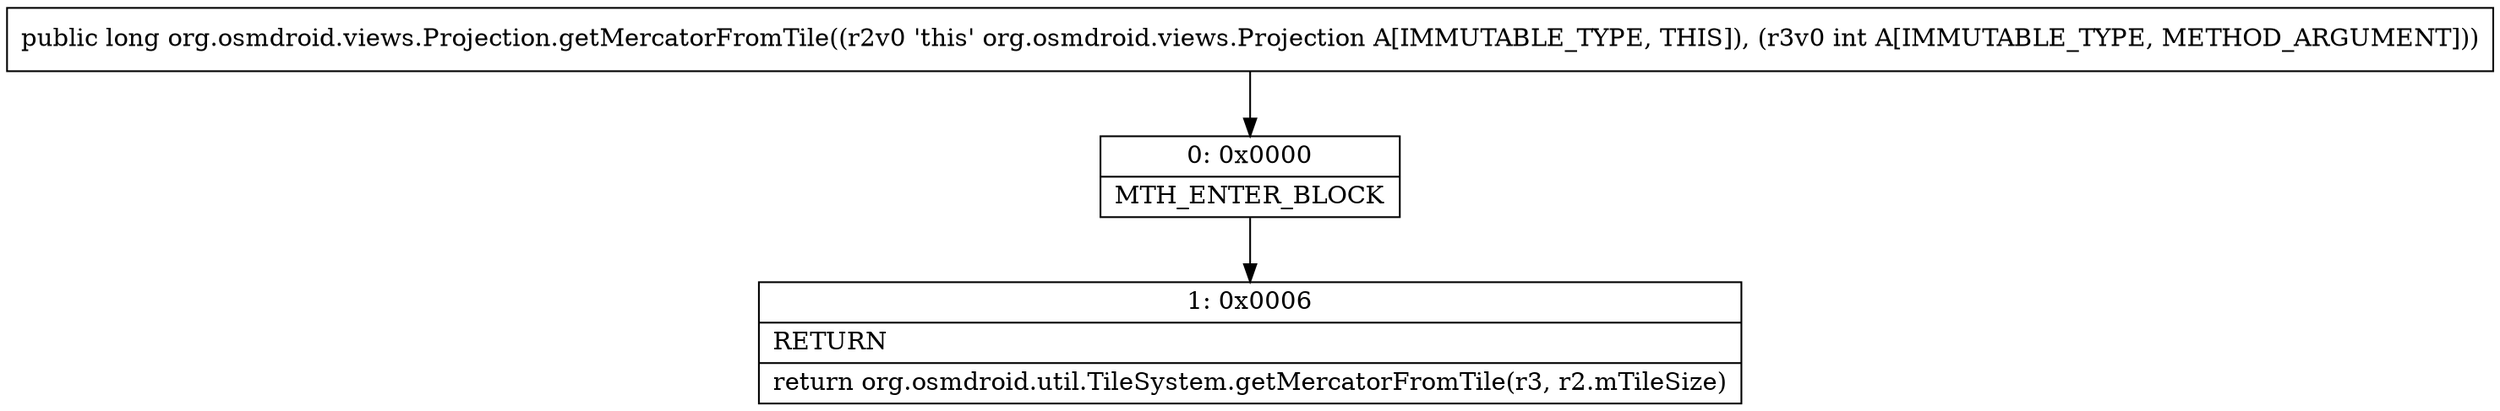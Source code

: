 digraph "CFG fororg.osmdroid.views.Projection.getMercatorFromTile(I)J" {
Node_0 [shape=record,label="{0\:\ 0x0000|MTH_ENTER_BLOCK\l}"];
Node_1 [shape=record,label="{1\:\ 0x0006|RETURN\l|return org.osmdroid.util.TileSystem.getMercatorFromTile(r3, r2.mTileSize)\l}"];
MethodNode[shape=record,label="{public long org.osmdroid.views.Projection.getMercatorFromTile((r2v0 'this' org.osmdroid.views.Projection A[IMMUTABLE_TYPE, THIS]), (r3v0 int A[IMMUTABLE_TYPE, METHOD_ARGUMENT])) }"];
MethodNode -> Node_0;
Node_0 -> Node_1;
}


